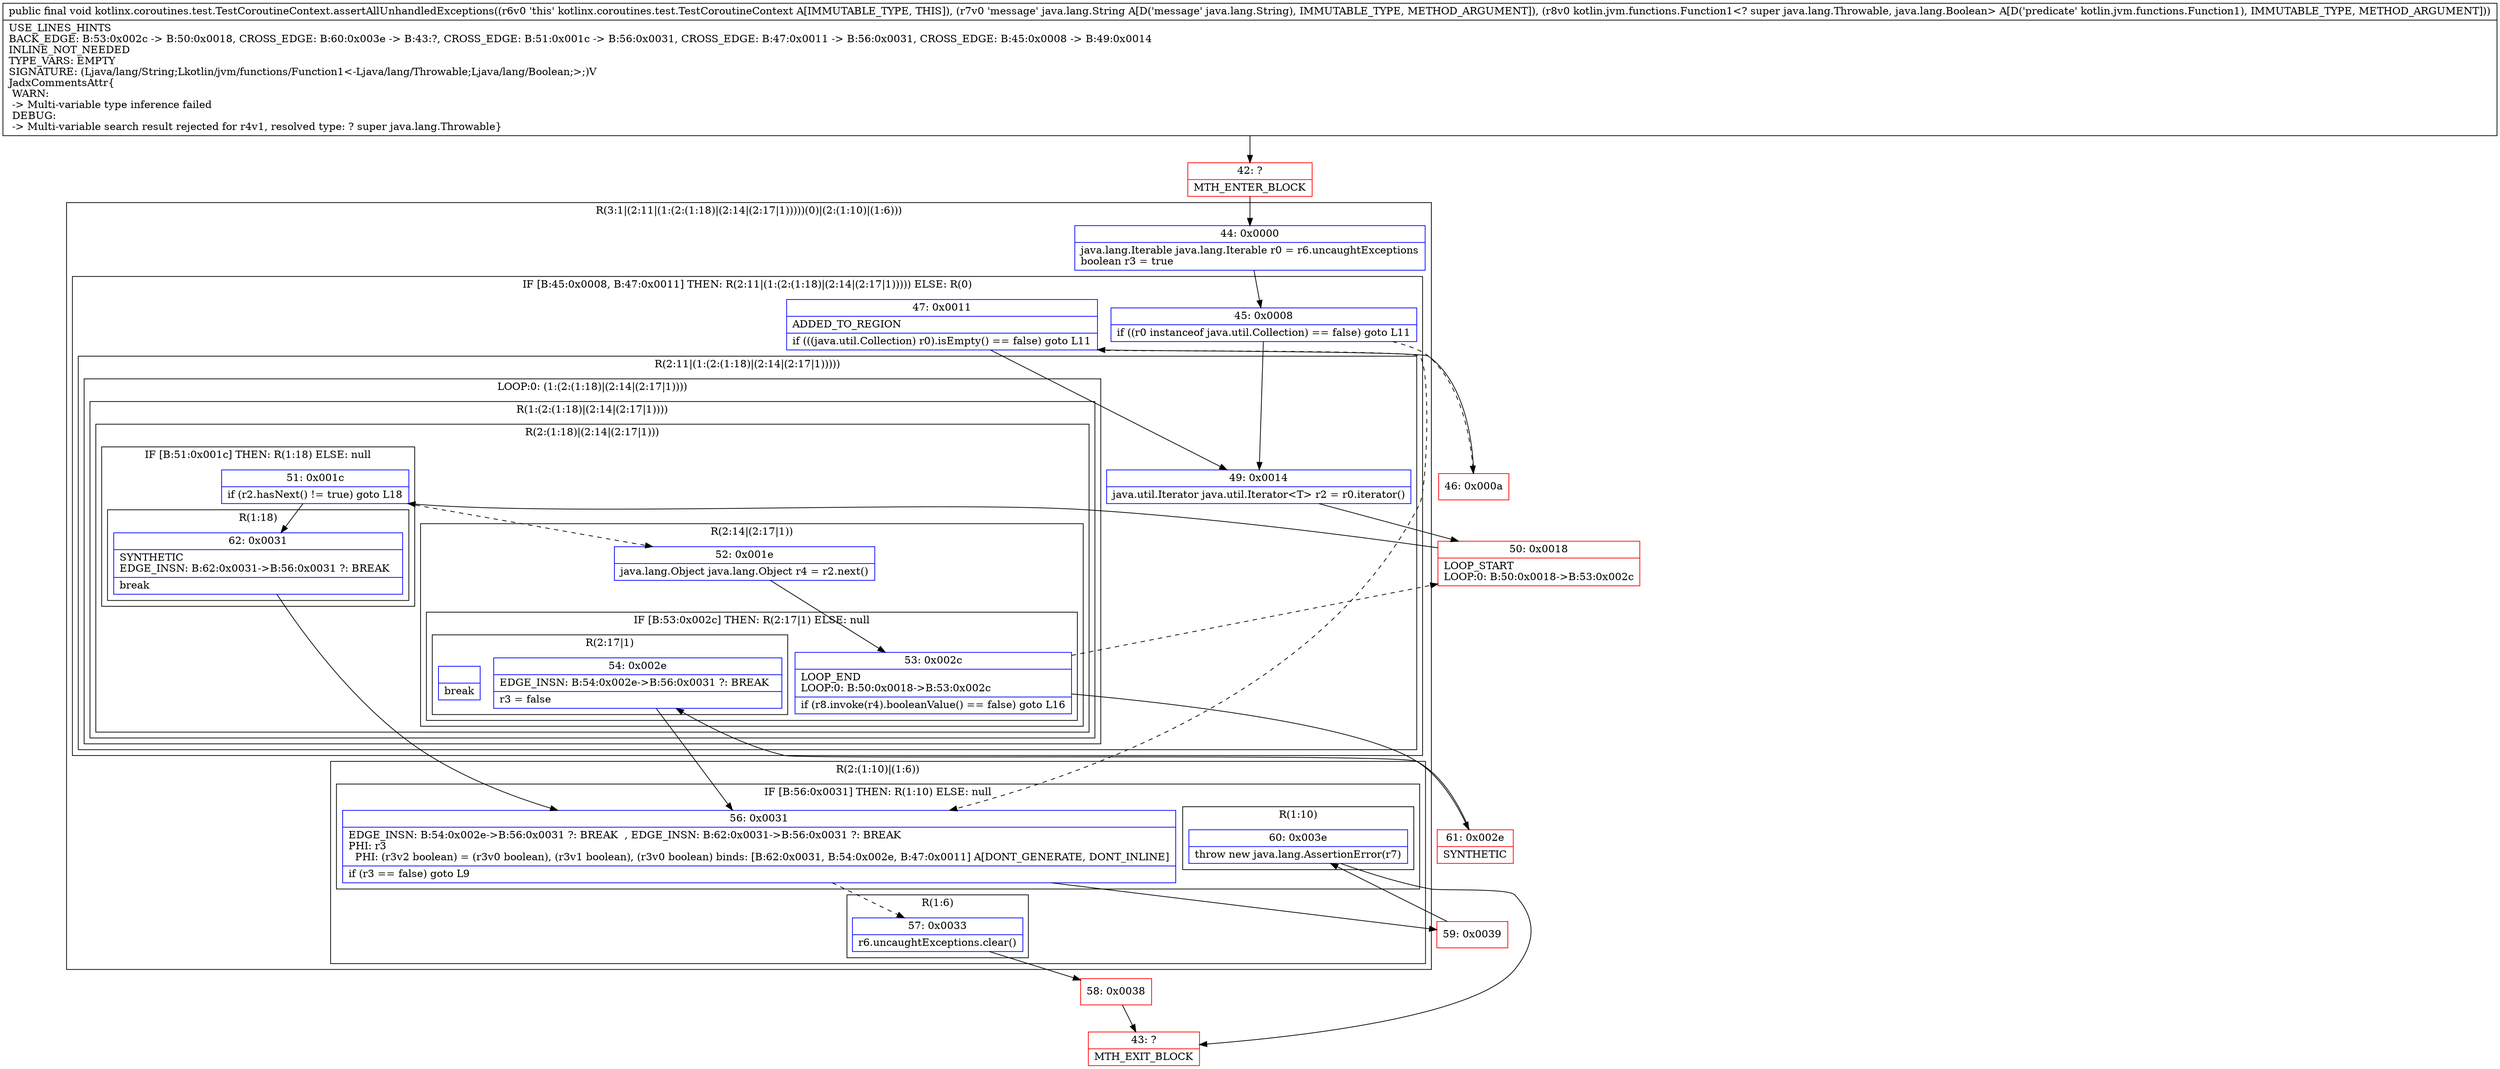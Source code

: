 digraph "CFG forkotlinx.coroutines.test.TestCoroutineContext.assertAllUnhandledExceptions(Ljava\/lang\/String;Lkotlin\/jvm\/functions\/Function1;)V" {
subgraph cluster_Region_202888736 {
label = "R(3:1|(2:11|(1:(2:(1:18)|(2:14|(2:17|1)))))(0)|(2:(1:10)|(1:6)))";
node [shape=record,color=blue];
Node_44 [shape=record,label="{44\:\ 0x0000|java.lang.Iterable java.lang.Iterable r0 = r6.uncaughtExceptions\lboolean r3 = true\l}"];
subgraph cluster_IfRegion_400656025 {
label = "IF [B:45:0x0008, B:47:0x0011] THEN: R(2:11|(1:(2:(1:18)|(2:14|(2:17|1))))) ELSE: R(0)";
node [shape=record,color=blue];
Node_45 [shape=record,label="{45\:\ 0x0008|if ((r0 instanceof java.util.Collection) == false) goto L11\l}"];
Node_47 [shape=record,label="{47\:\ 0x0011|ADDED_TO_REGION\l|if (((java.util.Collection) r0).isEmpty() == false) goto L11\l}"];
subgraph cluster_Region_1624248279 {
label = "R(2:11|(1:(2:(1:18)|(2:14|(2:17|1)))))";
node [shape=record,color=blue];
Node_49 [shape=record,label="{49\:\ 0x0014|java.util.Iterator java.util.Iterator\<T\> r2 = r0.iterator()\l}"];
subgraph cluster_LoopRegion_596924151 {
label = "LOOP:0: (1:(2:(1:18)|(2:14|(2:17|1))))";
node [shape=record,color=blue];
subgraph cluster_Region_987496523 {
label = "R(1:(2:(1:18)|(2:14|(2:17|1))))";
node [shape=record,color=blue];
subgraph cluster_Region_914290049 {
label = "R(2:(1:18)|(2:14|(2:17|1)))";
node [shape=record,color=blue];
subgraph cluster_IfRegion_1189188908 {
label = "IF [B:51:0x001c] THEN: R(1:18) ELSE: null";
node [shape=record,color=blue];
Node_51 [shape=record,label="{51\:\ 0x001c|if (r2.hasNext() != true) goto L18\l}"];
subgraph cluster_Region_526446851 {
label = "R(1:18)";
node [shape=record,color=blue];
Node_62 [shape=record,label="{62\:\ 0x0031|SYNTHETIC\lEDGE_INSN: B:62:0x0031\-\>B:56:0x0031 ?: BREAK  \l|break\l}"];
}
}
subgraph cluster_Region_649041040 {
label = "R(2:14|(2:17|1))";
node [shape=record,color=blue];
Node_52 [shape=record,label="{52\:\ 0x001e|java.lang.Object java.lang.Object r4 = r2.next()\l}"];
subgraph cluster_IfRegion_316828058 {
label = "IF [B:53:0x002c] THEN: R(2:17|1) ELSE: null";
node [shape=record,color=blue];
Node_53 [shape=record,label="{53\:\ 0x002c|LOOP_END\lLOOP:0: B:50:0x0018\-\>B:53:0x002c\l|if (r8.invoke(r4).booleanValue() == false) goto L16\l}"];
subgraph cluster_Region_1874557023 {
label = "R(2:17|1)";
node [shape=record,color=blue];
Node_54 [shape=record,label="{54\:\ 0x002e|EDGE_INSN: B:54:0x002e\-\>B:56:0x0031 ?: BREAK  \l|r3 = false\l}"];
Node_InsnContainer_507654134 [shape=record,label="{|break\l}"];
}
}
}
}
}
}
}
subgraph cluster_Region_1145485869 {
label = "R(0)";
node [shape=record,color=blue];
}
}
subgraph cluster_Region_97885657 {
label = "R(2:(1:10)|(1:6))";
node [shape=record,color=blue];
subgraph cluster_IfRegion_1563366750 {
label = "IF [B:56:0x0031] THEN: R(1:10) ELSE: null";
node [shape=record,color=blue];
Node_56 [shape=record,label="{56\:\ 0x0031|EDGE_INSN: B:54:0x002e\-\>B:56:0x0031 ?: BREAK  , EDGE_INSN: B:62:0x0031\-\>B:56:0x0031 ?: BREAK  \lPHI: r3 \l  PHI: (r3v2 boolean) = (r3v0 boolean), (r3v1 boolean), (r3v0 boolean) binds: [B:62:0x0031, B:54:0x002e, B:47:0x0011] A[DONT_GENERATE, DONT_INLINE]\l|if (r3 == false) goto L9\l}"];
subgraph cluster_Region_497392777 {
label = "R(1:10)";
node [shape=record,color=blue];
Node_60 [shape=record,label="{60\:\ 0x003e|throw new java.lang.AssertionError(r7)\l}"];
}
}
subgraph cluster_Region_303508820 {
label = "R(1:6)";
node [shape=record,color=blue];
Node_57 [shape=record,label="{57\:\ 0x0033|r6.uncaughtExceptions.clear()\l}"];
}
}
}
Node_42 [shape=record,color=red,label="{42\:\ ?|MTH_ENTER_BLOCK\l}"];
Node_46 [shape=record,color=red,label="{46\:\ 0x000a}"];
Node_58 [shape=record,color=red,label="{58\:\ 0x0038}"];
Node_43 [shape=record,color=red,label="{43\:\ ?|MTH_EXIT_BLOCK\l}"];
Node_59 [shape=record,color=red,label="{59\:\ 0x0039}"];
Node_50 [shape=record,color=red,label="{50\:\ 0x0018|LOOP_START\lLOOP:0: B:50:0x0018\-\>B:53:0x002c\l}"];
Node_61 [shape=record,color=red,label="{61\:\ 0x002e|SYNTHETIC\l}"];
MethodNode[shape=record,label="{public final void kotlinx.coroutines.test.TestCoroutineContext.assertAllUnhandledExceptions((r6v0 'this' kotlinx.coroutines.test.TestCoroutineContext A[IMMUTABLE_TYPE, THIS]), (r7v0 'message' java.lang.String A[D('message' java.lang.String), IMMUTABLE_TYPE, METHOD_ARGUMENT]), (r8v0 kotlin.jvm.functions.Function1\<? super java.lang.Throwable, java.lang.Boolean\> A[D('predicate' kotlin.jvm.functions.Function1), IMMUTABLE_TYPE, METHOD_ARGUMENT]))  | USE_LINES_HINTS\lBACK_EDGE: B:53:0x002c \-\> B:50:0x0018, CROSS_EDGE: B:60:0x003e \-\> B:43:?, CROSS_EDGE: B:51:0x001c \-\> B:56:0x0031, CROSS_EDGE: B:47:0x0011 \-\> B:56:0x0031, CROSS_EDGE: B:45:0x0008 \-\> B:49:0x0014\lINLINE_NOT_NEEDED\lTYPE_VARS: EMPTY\lSIGNATURE: (Ljava\/lang\/String;Lkotlin\/jvm\/functions\/Function1\<\-Ljava\/lang\/Throwable;Ljava\/lang\/Boolean;\>;)V\lJadxCommentsAttr\{\l WARN: \l \-\> Multi\-variable type inference failed\l DEBUG: \l \-\> Multi\-variable search result rejected for r4v1, resolved type: ? super java.lang.Throwable\}\l}"];
MethodNode -> Node_42;Node_44 -> Node_45;
Node_45 -> Node_46[style=dashed];
Node_45 -> Node_49;
Node_47 -> Node_49;
Node_47 -> Node_56[style=dashed];
Node_49 -> Node_50;
Node_51 -> Node_52[style=dashed];
Node_51 -> Node_62;
Node_62 -> Node_56;
Node_52 -> Node_53;
Node_53 -> Node_50[style=dashed];
Node_53 -> Node_61;
Node_54 -> Node_56;
Node_56 -> Node_57[style=dashed];
Node_56 -> Node_59;
Node_60 -> Node_43;
Node_57 -> Node_58;
Node_42 -> Node_44;
Node_46 -> Node_47;
Node_58 -> Node_43;
Node_59 -> Node_60;
Node_50 -> Node_51;
Node_61 -> Node_54;
}

